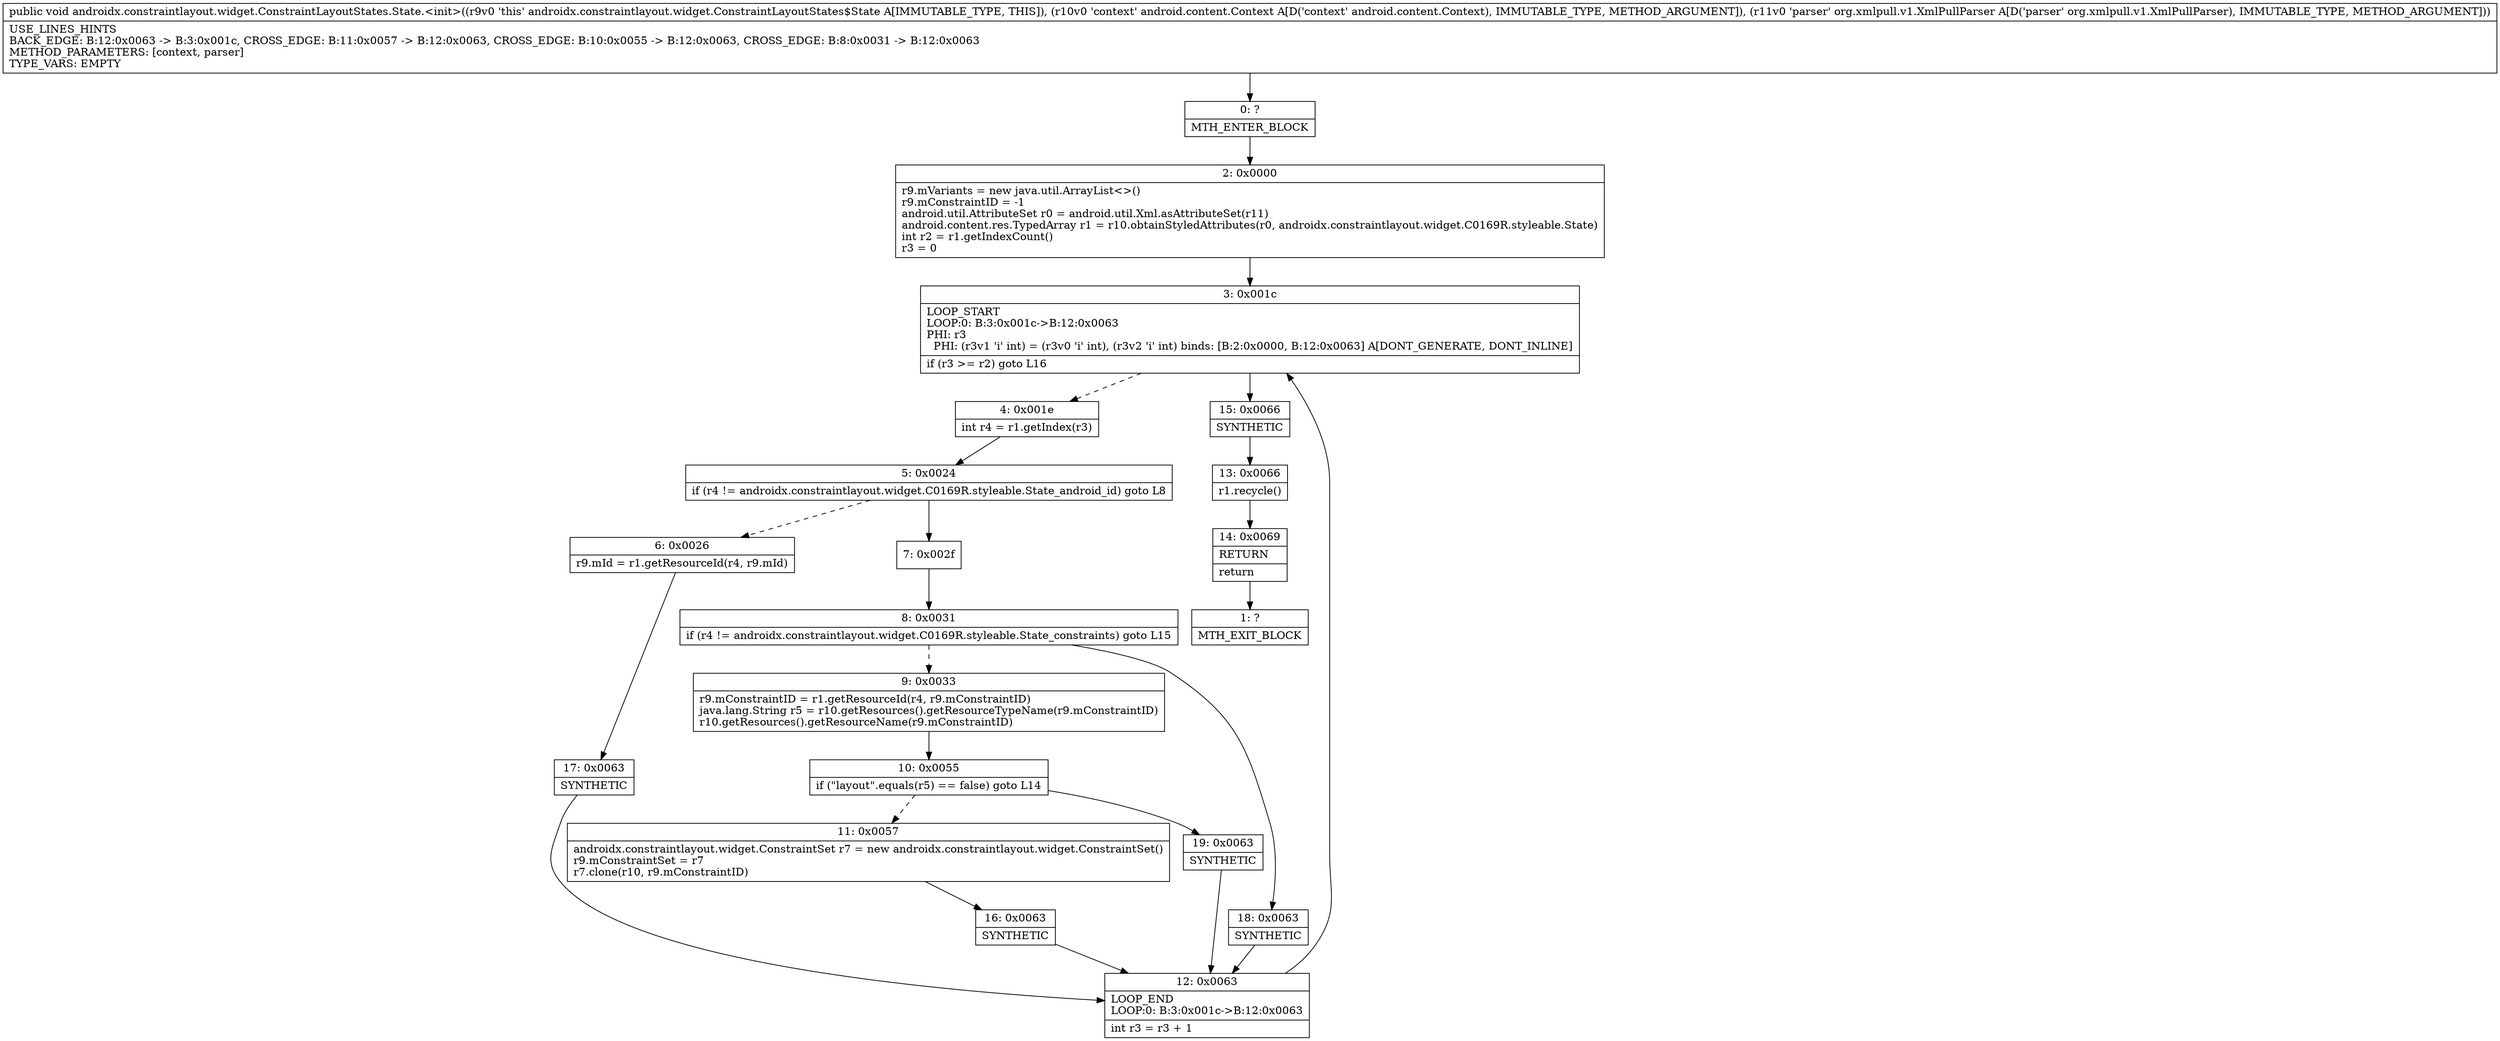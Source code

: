 digraph "CFG forandroidx.constraintlayout.widget.ConstraintLayoutStates.State.\<init\>(Landroid\/content\/Context;Lorg\/xmlpull\/v1\/XmlPullParser;)V" {
Node_0 [shape=record,label="{0\:\ ?|MTH_ENTER_BLOCK\l}"];
Node_2 [shape=record,label="{2\:\ 0x0000|r9.mVariants = new java.util.ArrayList\<\>()\lr9.mConstraintID = \-1\landroid.util.AttributeSet r0 = android.util.Xml.asAttributeSet(r11)\landroid.content.res.TypedArray r1 = r10.obtainStyledAttributes(r0, androidx.constraintlayout.widget.C0169R.styleable.State)\lint r2 = r1.getIndexCount()\lr3 = 0\l}"];
Node_3 [shape=record,label="{3\:\ 0x001c|LOOP_START\lLOOP:0: B:3:0x001c\-\>B:12:0x0063\lPHI: r3 \l  PHI: (r3v1 'i' int) = (r3v0 'i' int), (r3v2 'i' int) binds: [B:2:0x0000, B:12:0x0063] A[DONT_GENERATE, DONT_INLINE]\l|if (r3 \>= r2) goto L16\l}"];
Node_4 [shape=record,label="{4\:\ 0x001e|int r4 = r1.getIndex(r3)\l}"];
Node_5 [shape=record,label="{5\:\ 0x0024|if (r4 != androidx.constraintlayout.widget.C0169R.styleable.State_android_id) goto L8\l}"];
Node_6 [shape=record,label="{6\:\ 0x0026|r9.mId = r1.getResourceId(r4, r9.mId)\l}"];
Node_17 [shape=record,label="{17\:\ 0x0063|SYNTHETIC\l}"];
Node_12 [shape=record,label="{12\:\ 0x0063|LOOP_END\lLOOP:0: B:3:0x001c\-\>B:12:0x0063\l|int r3 = r3 + 1\l}"];
Node_7 [shape=record,label="{7\:\ 0x002f}"];
Node_8 [shape=record,label="{8\:\ 0x0031|if (r4 != androidx.constraintlayout.widget.C0169R.styleable.State_constraints) goto L15\l}"];
Node_9 [shape=record,label="{9\:\ 0x0033|r9.mConstraintID = r1.getResourceId(r4, r9.mConstraintID)\ljava.lang.String r5 = r10.getResources().getResourceTypeName(r9.mConstraintID)\lr10.getResources().getResourceName(r9.mConstraintID)\l}"];
Node_10 [shape=record,label="{10\:\ 0x0055|if (\"layout\".equals(r5) == false) goto L14\l}"];
Node_11 [shape=record,label="{11\:\ 0x0057|androidx.constraintlayout.widget.ConstraintSet r7 = new androidx.constraintlayout.widget.ConstraintSet()\lr9.mConstraintSet = r7\lr7.clone(r10, r9.mConstraintID)\l}"];
Node_16 [shape=record,label="{16\:\ 0x0063|SYNTHETIC\l}"];
Node_19 [shape=record,label="{19\:\ 0x0063|SYNTHETIC\l}"];
Node_18 [shape=record,label="{18\:\ 0x0063|SYNTHETIC\l}"];
Node_15 [shape=record,label="{15\:\ 0x0066|SYNTHETIC\l}"];
Node_13 [shape=record,label="{13\:\ 0x0066|r1.recycle()\l}"];
Node_14 [shape=record,label="{14\:\ 0x0069|RETURN\l|return\l}"];
Node_1 [shape=record,label="{1\:\ ?|MTH_EXIT_BLOCK\l}"];
MethodNode[shape=record,label="{public void androidx.constraintlayout.widget.ConstraintLayoutStates.State.\<init\>((r9v0 'this' androidx.constraintlayout.widget.ConstraintLayoutStates$State A[IMMUTABLE_TYPE, THIS]), (r10v0 'context' android.content.Context A[D('context' android.content.Context), IMMUTABLE_TYPE, METHOD_ARGUMENT]), (r11v0 'parser' org.xmlpull.v1.XmlPullParser A[D('parser' org.xmlpull.v1.XmlPullParser), IMMUTABLE_TYPE, METHOD_ARGUMENT]))  | USE_LINES_HINTS\lBACK_EDGE: B:12:0x0063 \-\> B:3:0x001c, CROSS_EDGE: B:11:0x0057 \-\> B:12:0x0063, CROSS_EDGE: B:10:0x0055 \-\> B:12:0x0063, CROSS_EDGE: B:8:0x0031 \-\> B:12:0x0063\lMETHOD_PARAMETERS: [context, parser]\lTYPE_VARS: EMPTY\l}"];
MethodNode -> Node_0;Node_0 -> Node_2;
Node_2 -> Node_3;
Node_3 -> Node_4[style=dashed];
Node_3 -> Node_15;
Node_4 -> Node_5;
Node_5 -> Node_6[style=dashed];
Node_5 -> Node_7;
Node_6 -> Node_17;
Node_17 -> Node_12;
Node_12 -> Node_3;
Node_7 -> Node_8;
Node_8 -> Node_9[style=dashed];
Node_8 -> Node_18;
Node_9 -> Node_10;
Node_10 -> Node_11[style=dashed];
Node_10 -> Node_19;
Node_11 -> Node_16;
Node_16 -> Node_12;
Node_19 -> Node_12;
Node_18 -> Node_12;
Node_15 -> Node_13;
Node_13 -> Node_14;
Node_14 -> Node_1;
}

